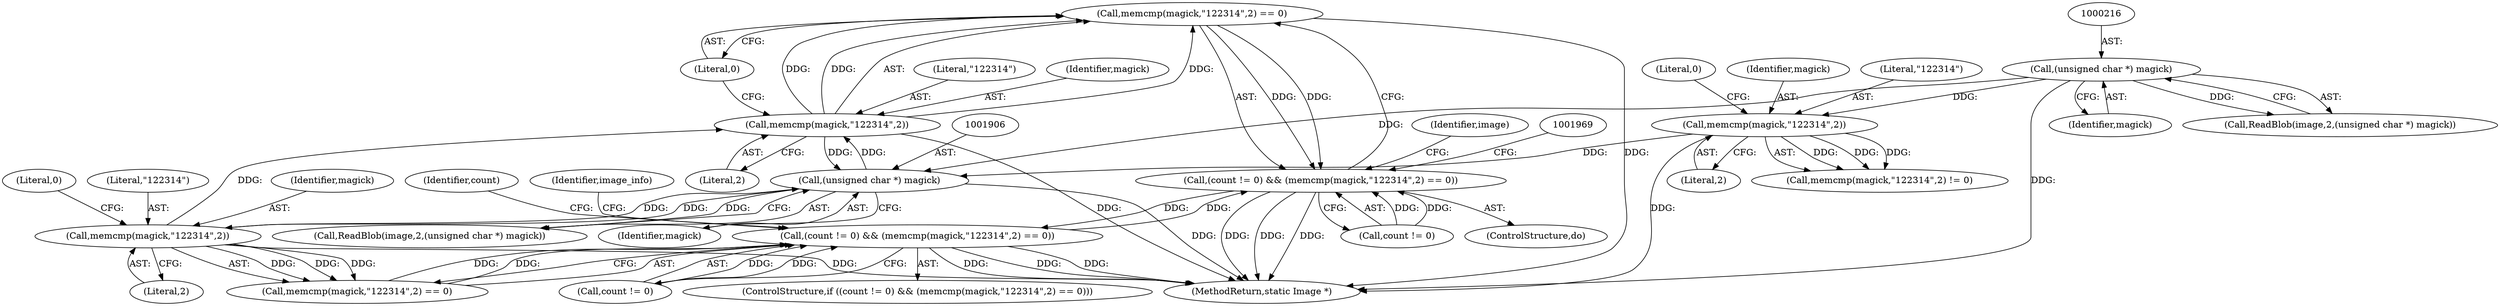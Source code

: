 digraph "0_ImageMagick_1c358ffe0049f768dd49a8a889c1cbf99ac9849b@API" {
"1001962" [label="(Call,memcmp(magick,\"\122\314\",2) == 0)"];
"1001963" [label="(Call,memcmp(magick,\"\122\314\",2))"];
"1001905" [label="(Call,(unsigned char *) magick)"];
"1000224" [label="(Call,memcmp(magick,\"\122\314\",2))"];
"1000215" [label="(Call,(unsigned char *) magick)"];
"1001914" [label="(Call,memcmp(magick,\"\122\314\",2))"];
"1001958" [label="(Call,(count != 0) && (memcmp(magick,\"\122\314\",2) == 0))"];
"1001909" [label="(Call,(count != 0) && (memcmp(magick,\"\122\314\",2) == 0))"];
"1001909" [label="(Call,(count != 0) && (memcmp(magick,\"\122\314\",2) == 0))"];
"1001913" [label="(Call,memcmp(magick,\"\122\314\",2) == 0)"];
"1001916" [label="(Literal,\"\122\314\")"];
"1000223" [label="(Call,memcmp(magick,\"\122\314\",2) != 0)"];
"1001958" [label="(Call,(count != 0) && (memcmp(magick,\"\122\314\",2) == 0))"];
"1001963" [label="(Call,memcmp(magick,\"\122\314\",2))"];
"1001905" [label="(Call,(unsigned char *) magick)"];
"1000228" [label="(Literal,0)"];
"1001908" [label="(ControlStructure,if ((count != 0) && (memcmp(magick,\"\122\314\",2) == 0)))"];
"1001965" [label="(Literal,\"\122\314\")"];
"1000225" [label="(Identifier,magick)"];
"1001907" [label="(Identifier,magick)"];
"1001918" [label="(Literal,0)"];
"1000232" [label="(ControlStructure,do)"];
"1001902" [label="(Call,ReadBlob(image,2,(unsigned char *) magick))"];
"1001915" [label="(Identifier,magick)"];
"1001914" [label="(Call,memcmp(magick,\"\122\314\",2))"];
"1001966" [label="(Literal,2)"];
"1001975" [label="(MethodReturn,static Image *)"];
"1000215" [label="(Call,(unsigned char *) magick)"];
"1001962" [label="(Call,memcmp(magick,\"\122\314\",2) == 0)"];
"1000212" [label="(Call,ReadBlob(image,2,(unsigned char *) magick))"];
"1000227" [label="(Literal,2)"];
"1001917" [label="(Literal,2)"];
"1001960" [label="(Identifier,count)"];
"1000237" [label="(Identifier,image)"];
"1001959" [label="(Call,count != 0)"];
"1000226" [label="(Literal,\"\122\314\")"];
"1000217" [label="(Identifier,magick)"];
"1000224" [label="(Call,memcmp(magick,\"\122\314\",2))"];
"1001910" [label="(Call,count != 0)"];
"1001967" [label="(Literal,0)"];
"1001921" [label="(Identifier,image_info)"];
"1001964" [label="(Identifier,magick)"];
"1001962" -> "1001958"  [label="AST: "];
"1001962" -> "1001967"  [label="CFG: "];
"1001963" -> "1001962"  [label="AST: "];
"1001967" -> "1001962"  [label="AST: "];
"1001958" -> "1001962"  [label="CFG: "];
"1001962" -> "1001975"  [label="DDG: "];
"1001962" -> "1001958"  [label="DDG: "];
"1001962" -> "1001958"  [label="DDG: "];
"1001963" -> "1001962"  [label="DDG: "];
"1001963" -> "1001962"  [label="DDG: "];
"1001963" -> "1001962"  [label="DDG: "];
"1001963" -> "1001966"  [label="CFG: "];
"1001964" -> "1001963"  [label="AST: "];
"1001965" -> "1001963"  [label="AST: "];
"1001966" -> "1001963"  [label="AST: "];
"1001967" -> "1001963"  [label="CFG: "];
"1001963" -> "1001975"  [label="DDG: "];
"1001963" -> "1001905"  [label="DDG: "];
"1001905" -> "1001963"  [label="DDG: "];
"1001914" -> "1001963"  [label="DDG: "];
"1001905" -> "1001902"  [label="AST: "];
"1001905" -> "1001907"  [label="CFG: "];
"1001906" -> "1001905"  [label="AST: "];
"1001907" -> "1001905"  [label="AST: "];
"1001902" -> "1001905"  [label="CFG: "];
"1001905" -> "1001975"  [label="DDG: "];
"1001905" -> "1001902"  [label="DDG: "];
"1000224" -> "1001905"  [label="DDG: "];
"1000215" -> "1001905"  [label="DDG: "];
"1001914" -> "1001905"  [label="DDG: "];
"1001905" -> "1001914"  [label="DDG: "];
"1000224" -> "1000223"  [label="AST: "];
"1000224" -> "1000227"  [label="CFG: "];
"1000225" -> "1000224"  [label="AST: "];
"1000226" -> "1000224"  [label="AST: "];
"1000227" -> "1000224"  [label="AST: "];
"1000228" -> "1000224"  [label="CFG: "];
"1000224" -> "1001975"  [label="DDG: "];
"1000224" -> "1000223"  [label="DDG: "];
"1000224" -> "1000223"  [label="DDG: "];
"1000224" -> "1000223"  [label="DDG: "];
"1000215" -> "1000224"  [label="DDG: "];
"1000215" -> "1000212"  [label="AST: "];
"1000215" -> "1000217"  [label="CFG: "];
"1000216" -> "1000215"  [label="AST: "];
"1000217" -> "1000215"  [label="AST: "];
"1000212" -> "1000215"  [label="CFG: "];
"1000215" -> "1001975"  [label="DDG: "];
"1000215" -> "1000212"  [label="DDG: "];
"1001914" -> "1001913"  [label="AST: "];
"1001914" -> "1001917"  [label="CFG: "];
"1001915" -> "1001914"  [label="AST: "];
"1001916" -> "1001914"  [label="AST: "];
"1001917" -> "1001914"  [label="AST: "];
"1001918" -> "1001914"  [label="CFG: "];
"1001914" -> "1001975"  [label="DDG: "];
"1001914" -> "1001913"  [label="DDG: "];
"1001914" -> "1001913"  [label="DDG: "];
"1001914" -> "1001913"  [label="DDG: "];
"1001958" -> "1000232"  [label="AST: "];
"1001958" -> "1001959"  [label="CFG: "];
"1001959" -> "1001958"  [label="AST: "];
"1000237" -> "1001958"  [label="CFG: "];
"1001969" -> "1001958"  [label="CFG: "];
"1001958" -> "1001975"  [label="DDG: "];
"1001958" -> "1001975"  [label="DDG: "];
"1001958" -> "1001975"  [label="DDG: "];
"1001958" -> "1001909"  [label="DDG: "];
"1001959" -> "1001958"  [label="DDG: "];
"1001959" -> "1001958"  [label="DDG: "];
"1001909" -> "1001958"  [label="DDG: "];
"1001909" -> "1001908"  [label="AST: "];
"1001909" -> "1001910"  [label="CFG: "];
"1001909" -> "1001913"  [label="CFG: "];
"1001910" -> "1001909"  [label="AST: "];
"1001913" -> "1001909"  [label="AST: "];
"1001960" -> "1001909"  [label="CFG: "];
"1001921" -> "1001909"  [label="CFG: "];
"1001909" -> "1001975"  [label="DDG: "];
"1001909" -> "1001975"  [label="DDG: "];
"1001909" -> "1001975"  [label="DDG: "];
"1001910" -> "1001909"  [label="DDG: "];
"1001910" -> "1001909"  [label="DDG: "];
"1001913" -> "1001909"  [label="DDG: "];
"1001913" -> "1001909"  [label="DDG: "];
}

